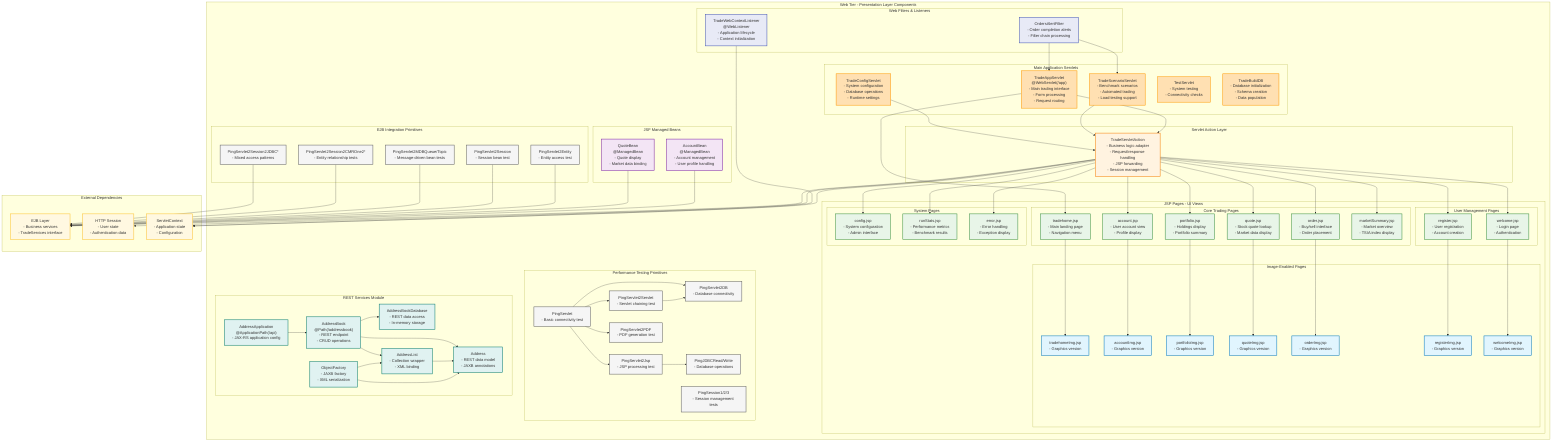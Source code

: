 graph TB
    subgraph "Web Tier - Presentation Layer Components"
        subgraph "Main Application Servlets"
            TAS["TradeAppServlet<br/>@WebServlet(/app)<br/>- Main trading interface<br/>- Form processing<br/>- Request routing"]
            TSS["TradeScenarioServlet<br/>- Benchmark scenarios<br/>- Automated trading<br/>- Load testing support"]
            TCS["TradeConfigServlet<br/>- System configuration<br/>- Database operations<br/>- Runtime settings"]
            TS["TestServlet<br/>- System testing<br/>- Connectivity checks"]
            TBD["TradeBuildDB<br/>- Database initialization<br/>- Schema creation<br/>- Data population"]
        end

        subgraph "Servlet Action Layer"
            TSA["TradeServletAction<br/>- Business logic adapter<br/>- Request/response handling<br/>- JSP forwarding<br/>- Session management"]
        end

        subgraph "Web Filters & Listeners"
            OAF["OrdersAlertFilter<br/>- Order completion alerts<br/>- Filter chain processing"]
            TWCL["TradeWebContextListener<br/>@WebListener<br/>- Application lifecycle<br/>- Context initialization"]
        end

        subgraph "JSF Managed Beans"
            AB["AccountBean<br/>@ManagedBean<br/>- Account management<br/>- User profile handling"]
            QB["QuoteBean<br/>@ManagedBean<br/>- Quote display<br/>- Market data binding"]
        end

        subgraph "JSP Pages - UI Views"
            subgraph "Core Trading Pages"
                THOME["tradehome.jsp<br/>- Main landing page<br/>- Navigation menu"]
                ACCT["account.jsp<br/>- User account view<br/>- Profile display"]
                PORT["portfolio.jsp<br/>- Holdings display<br/>- Portfolio summary"]
                QUOTE["quote.jsp<br/>- Stock quote lookup<br/>- Market data display"]
                ORDER["order.jsp<br/>- Buy/sell interface<br/>- Order placement"]
                MARKET["marketSummary.jsp<br/>- Market overview<br/>- TSIA index display"]
            end
            
            subgraph "User Management Pages"
                REG["register.jsp<br/>- User registration<br/>- Account creation"]
                WELCOME["welcome.jsp<br/>- Login page<br/>- Authentication"]
            end
            
            subgraph "System Pages"
                CONFIG["config.jsp<br/>- System configuration<br/>- Admin interface"]
                STATS["runStats.jsp<br/>- Performance metrics<br/>- Benchmark results"]
                ERROR["error.jsp<br/>- Error handling<br/>- Exception display"]
            end
            
            subgraph "Image-Enabled Pages"
                THOMEIMG["tradehomeImg.jsp<br/>- Graphics version"]
                ACCTIMG["accountImg.jsp<br/>- Graphics version"]
                PORTIMG["portfolioImg.jsp<br/>- Graphics version"]
                QUOTEIMG["quoteImg.jsp<br/>- Graphics version"]
                ORDERIMG["orderImg.jsp<br/>- Graphics version"]
                REGIMG["registerImg.jsp<br/>- Graphics version"]
                WELCOMEIMG["welcomeImg.jsp<br/>- Graphics version"]
            end
        end

        subgraph "Performance Testing Primitives"
            PS["PingServlet<br/>- Basic connectivity test"]
            PS2DB["PingServlet2DB<br/>- Database connectivity"]
            PS2JSP["PingServlet2Jsp<br/>- JSP processing test"]
            PS2SERVLET["PingServlet2Servlet<br/>- Servlet chaining test"]
            PS2PDF["PingServlet2PDF<br/>- PDF generation test"]
            PSJDBC["PingJDBCRead/Write<br/>- Database operations"]
            PSSession["PingSession1/2/3<br/>- Session management tests"]
        end

        subgraph "EJB Integration Primitives"
            PS2Entity["PingServlet2Entity<br/>- Entity access test"]
            PS2Session["PingServlet2Session<br/>- Session bean test"]
            PS2MDB["PingServlet2MDBQueue/Topic<br/>- Message-driven bean tests"]
            PS2CMR["PingServlet2Session2CMROne2*<br/>- Entity relationship tests"]
            PS2JDBC2["PingServlet2Session2JDBC*<br/>- Mixed access patterns"]
        end

        subgraph "REST Services Module"
            AA["AddressApplication<br/>@ApplicationPath(/api)<br/>- JAX-RS application config"]
            AB2["AddressBook<br/>@Path(/addressbook)<br/>- REST endpoint<br/>- CRUD operations"]
            ABD["AddressBookDatabase<br/>- REST data access<br/>- In-memory storage"]
            ADDR["Address<br/>- REST data model<br/>- JAXB annotations"]
            AL["AddressList<br/>- Collection wrapper<br/>- XML binding"]
            OF["ObjectFactory<br/>- JAXB factory<br/>- XML serialization"]
        end
    end

    subgraph "External Dependencies"
        EJBLAYER["EJB Layer<br/>- Business services<br/>- TradeServices interface"]
        HTTPSESSION["HTTP Session<br/>- User state<br/>- Authentication data"]
        SERVLETCONTEXT["ServletContext<br/>- Application state<br/>- Configuration"]
    end

    %% Main servlet dependencies
    TAS --> TSA
    TSS --> TSA
    TCS --> TSA
    
    %% Action layer dependencies
    TSA --> EJBLAYER
    TSA --> HTTPSESSION
    TSA --> SERVLETCONTEXT
    
    %% JSF bean dependencies
    AB --> EJBLAYER
    QB --> EJBLAYER
    
    %% JSP relationships - Core pages
    TAS --> THOME
    TSA --> ACCT
    TSA --> PORT
    TSA --> QUOTE
    TSA --> ORDER
    TSA --> MARKET
    TSA --> REG
    TSA --> WELCOME
    TSA --> CONFIG
    TSA --> STATS
    TSA --> ERROR
    
    %% Image versions
    THOME --> THOMEIMG
    ACCT --> ACCTIMG
    PORT --> PORTIMG
    QUOTE --> QUOTEIMG
    ORDER --> ORDERIMG
    REG --> REGIMG
    WELCOME --> WELCOMEIMG
    
    %% Filter chain
    OAF --> TAS
    OAF --> TSS
    
    %% Context listener
    TWCL --> SERVLETCONTEXT
    
    %% Performance primitive chains
    PS --> PS2DB
    PS --> PS2JSP
    PS --> PS2SERVLET
    PS --> PS2PDF
    PS2SERVLET --> PS2DB
    PS2JSP --> PSJDBC
    
    %% EJB integration chains
    PS2Entity --> EJBLAYER
    PS2Session --> EJBLAYER
    PS2MDB --> EJBLAYER
    PS2CMR --> EJBLAYER
    PS2JDBC2 --> EJBLAYER
    
    %% REST service relationships
    AA --> AB2
    AB2 --> ABD
    AB2 --> ADDR
    AB2 --> AL
    AL --> ADDR
    OF --> ADDR
    OF --> AL

    classDef servlet fill:#FFE0B2,stroke:#FF9800,stroke-width:2px
    classDef action fill:#FFF3E0,stroke:#F57C00,stroke-width:2px
    classDef filter fill:#E8EAF6,stroke:#3F51B5,stroke-width:2px
    classDef jsf fill:#F3E5F5,stroke:#7B1FA2,stroke-width:2px
    classDef jsp fill:#E8F5E8,stroke:#388E3C,stroke-width:2px
    classDef primitive fill:#F5F5F5,stroke:#616161,stroke-width:2px
    classDef rest fill:#E0F2F1,stroke:#00796B,stroke-width:2px
    classDef external fill:#FFF8E1,stroke:#FBC02D,stroke-width:2px
    classDef image fill:#E1F5FE,stroke:#0277BD,stroke-width:2px

    class TAS,TSS,TCS,TS,TBD servlet
    class TSA action
    class OAF,TWCL filter
    class AB,QB jsf
    class THOME,ACCT,PORT,QUOTE,ORDER,MARKET,REG,WELCOME,CONFIG,STATS,ERROR jsp
    class THOMEIMG,ACCTIMG,PORTIMG,QUOTEIMG,ORDERIMG,REGIMG,WELCOMEIMG image
    class PS,PS2DB,PS2JSP,PS2SERVLET,PS2PDF,PSJDBC,PSSession,PS2Entity,PS2Session,PS2MDB,PS2CMR,PS2JDBC2 primitive
    class AA,AB2,ABD,ADDR,AL,OF rest
    class EJBLAYER,HTTPSESSION,SERVLETCONTEXT external